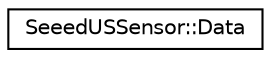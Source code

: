 digraph "Graphical Class Hierarchy"
{
  edge [fontname="Helvetica",fontsize="10",labelfontname="Helvetica",labelfontsize="10"];
  node [fontname="Helvetica",fontsize="10",shape=record];
  rankdir="LR";
  Node1 [label="SeeedUSSensor::Data",height=0.2,width=0.4,color="black", fillcolor="white", style="filled",URL="$structSeeedUSSensor_1_1Data.html"];
}
